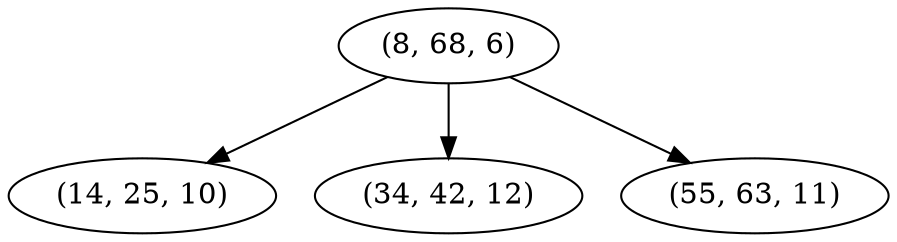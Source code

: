 digraph tree {
    "(8, 68, 6)";
    "(14, 25, 10)";
    "(34, 42, 12)";
    "(55, 63, 11)";
    "(8, 68, 6)" -> "(14, 25, 10)";
    "(8, 68, 6)" -> "(34, 42, 12)";
    "(8, 68, 6)" -> "(55, 63, 11)";
}
